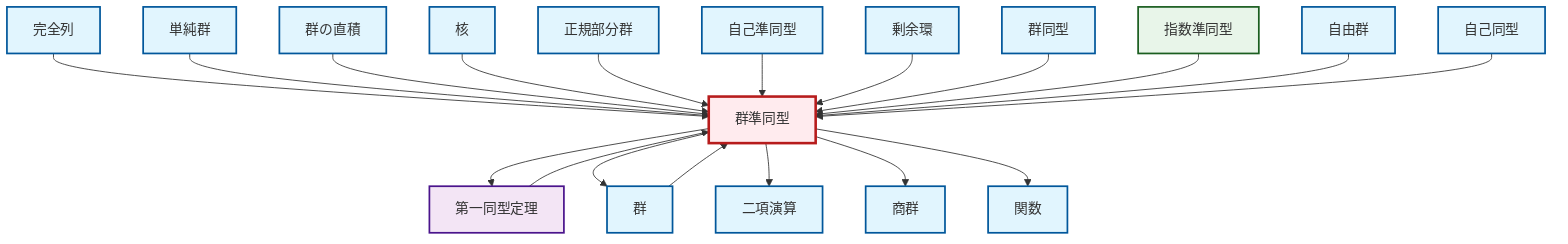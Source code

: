 graph TD
    classDef definition fill:#e1f5fe,stroke:#01579b,stroke-width:2px
    classDef theorem fill:#f3e5f5,stroke:#4a148c,stroke-width:2px
    classDef axiom fill:#fff3e0,stroke:#e65100,stroke-width:2px
    classDef example fill:#e8f5e9,stroke:#1b5e20,stroke-width:2px
    classDef current fill:#ffebee,stroke:#b71c1c,stroke-width:3px
    def-simple-group["単純群"]:::definition
    def-normal-subgroup["正規部分群"]:::definition
    def-automorphism["自己同型"]:::definition
    def-quotient-ring["剰余環"]:::definition
    def-isomorphism["群同型"]:::definition
    def-function["関数"]:::definition
    def-free-group["自由群"]:::definition
    thm-first-isomorphism["第一同型定理"]:::theorem
    def-endomorphism["自己準同型"]:::definition
    def-exact-sequence["完全列"]:::definition
    def-direct-product["群の直積"]:::definition
    ex-exponential-homomorphism["指数準同型"]:::example
    def-quotient-group["商群"]:::definition
    def-kernel["核"]:::definition
    def-group["群"]:::definition
    def-binary-operation["二項演算"]:::definition
    def-homomorphism["群準同型"]:::definition
    def-homomorphism --> thm-first-isomorphism
    thm-first-isomorphism --> def-homomorphism
    def-homomorphism --> def-group
    def-homomorphism --> def-binary-operation
    def-homomorphism --> def-quotient-group
    def-exact-sequence --> def-homomorphism
    def-simple-group --> def-homomorphism
    def-direct-product --> def-homomorphism
    def-kernel --> def-homomorphism
    def-normal-subgroup --> def-homomorphism
    def-endomorphism --> def-homomorphism
    def-group --> def-homomorphism
    def-quotient-ring --> def-homomorphism
    def-isomorphism --> def-homomorphism
    ex-exponential-homomorphism --> def-homomorphism
    def-homomorphism --> def-function
    def-free-group --> def-homomorphism
    def-automorphism --> def-homomorphism
    class def-homomorphism current